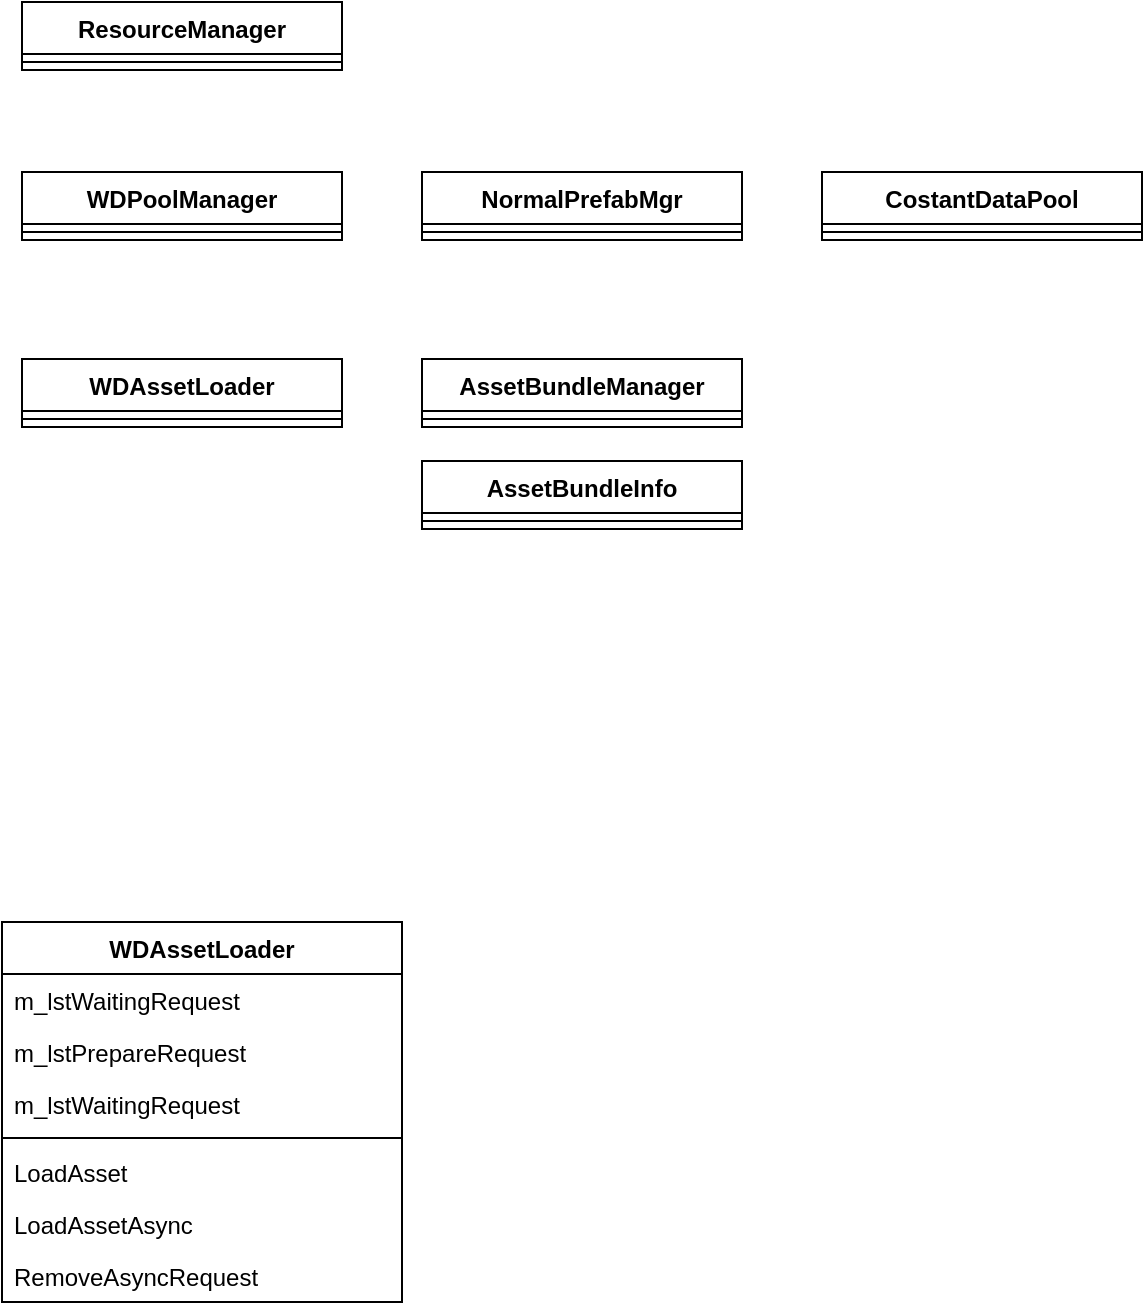 <mxfile version="10.8.0" type="github"><diagram name="Page-1" id="efa7a0a1-bf9b-a30e-e6df-94a7791c09e9"><mxGraphModel dx="1394" dy="844" grid="1" gridSize="10" guides="1" tooltips="1" connect="1" arrows="1" fold="1" page="1" pageScale="1" pageWidth="826" pageHeight="1169" background="#ffffff" math="0" shadow="0"><root><mxCell id="0"/><mxCell id="1" parent="0"/><mxCell id="Nh2CF1TGZyTKXFZ-EXgu-115" value="WDAssetLoader" style="swimlane;fontStyle=1;align=center;verticalAlign=top;childLayout=stackLayout;horizontal=1;startSize=26;horizontalStack=0;resizeParent=1;resizeParentMax=0;resizeLast=0;collapsible=1;marginBottom=0;" vertex="1" parent="1"><mxGeometry x="190" y="555" width="200" height="190" as="geometry"/></mxCell><mxCell id="Nh2CF1TGZyTKXFZ-EXgu-116" value="m_lstWaitingRequest" style="text;strokeColor=none;fillColor=none;align=left;verticalAlign=top;spacingLeft=4;spacingRight=4;overflow=hidden;rotatable=0;points=[[0,0.5],[1,0.5]];portConstraint=eastwest;" vertex="1" parent="Nh2CF1TGZyTKXFZ-EXgu-115"><mxGeometry y="26" width="200" height="26" as="geometry"/></mxCell><mxCell id="Nh2CF1TGZyTKXFZ-EXgu-125" value="m_lstPrepareRequest" style="text;strokeColor=none;fillColor=none;align=left;verticalAlign=top;spacingLeft=4;spacingRight=4;overflow=hidden;rotatable=0;points=[[0,0.5],[1,0.5]];portConstraint=eastwest;" vertex="1" parent="Nh2CF1TGZyTKXFZ-EXgu-115"><mxGeometry y="52" width="200" height="26" as="geometry"/></mxCell><mxCell id="Nh2CF1TGZyTKXFZ-EXgu-129" value="m_lstWaitingRequest" style="text;strokeColor=none;fillColor=none;align=left;verticalAlign=top;spacingLeft=4;spacingRight=4;overflow=hidden;rotatable=0;points=[[0,0.5],[1,0.5]];portConstraint=eastwest;" vertex="1" parent="Nh2CF1TGZyTKXFZ-EXgu-115"><mxGeometry y="78" width="200" height="26" as="geometry"/></mxCell><mxCell id="Nh2CF1TGZyTKXFZ-EXgu-117" value="" style="line;strokeWidth=1;fillColor=none;align=left;verticalAlign=middle;spacingTop=-1;spacingLeft=3;spacingRight=3;rotatable=0;labelPosition=right;points=[];portConstraint=eastwest;" vertex="1" parent="Nh2CF1TGZyTKXFZ-EXgu-115"><mxGeometry y="104" width="200" height="8" as="geometry"/></mxCell><mxCell id="Nh2CF1TGZyTKXFZ-EXgu-118" value="LoadAsset" style="text;strokeColor=none;fillColor=none;align=left;verticalAlign=top;spacingLeft=4;spacingRight=4;overflow=hidden;rotatable=0;points=[[0,0.5],[1,0.5]];portConstraint=eastwest;" vertex="1" parent="Nh2CF1TGZyTKXFZ-EXgu-115"><mxGeometry y="112" width="200" height="26" as="geometry"/></mxCell><mxCell id="Nh2CF1TGZyTKXFZ-EXgu-123" value="LoadAssetAsync" style="text;strokeColor=none;fillColor=none;align=left;verticalAlign=top;spacingLeft=4;spacingRight=4;overflow=hidden;rotatable=0;points=[[0,0.5],[1,0.5]];portConstraint=eastwest;" vertex="1" parent="Nh2CF1TGZyTKXFZ-EXgu-115"><mxGeometry y="138" width="200" height="26" as="geometry"/></mxCell><mxCell id="Nh2CF1TGZyTKXFZ-EXgu-124" value="RemoveAsyncRequest" style="text;strokeColor=none;fillColor=none;align=left;verticalAlign=top;spacingLeft=4;spacingRight=4;overflow=hidden;rotatable=0;points=[[0,0.5],[1,0.5]];portConstraint=eastwest;" vertex="1" parent="Nh2CF1TGZyTKXFZ-EXgu-115"><mxGeometry y="164" width="200" height="26" as="geometry"/></mxCell><mxCell id="Nh2CF1TGZyTKXFZ-EXgu-130" value="WDAssetLoader" style="swimlane;fontStyle=1;align=center;verticalAlign=top;childLayout=stackLayout;horizontal=1;startSize=26;horizontalStack=0;resizeParent=1;resizeParentMax=0;resizeLast=0;collapsible=1;marginBottom=0;" vertex="1" parent="1"><mxGeometry x="200" y="273.5" width="160" height="34" as="geometry"/></mxCell><mxCell id="Nh2CF1TGZyTKXFZ-EXgu-132" value="" style="line;strokeWidth=1;fillColor=none;align=left;verticalAlign=middle;spacingTop=-1;spacingLeft=3;spacingRight=3;rotatable=0;labelPosition=right;points=[];portConstraint=eastwest;" vertex="1" parent="Nh2CF1TGZyTKXFZ-EXgu-130"><mxGeometry y="26" width="160" height="8" as="geometry"/></mxCell><mxCell id="Nh2CF1TGZyTKXFZ-EXgu-135" value="AssetBundleManager" style="swimlane;fontStyle=1;align=center;verticalAlign=top;childLayout=stackLayout;horizontal=1;startSize=26;horizontalStack=0;resizeParent=1;resizeParentMax=0;resizeLast=0;collapsible=1;marginBottom=0;" vertex="1" parent="1"><mxGeometry x="400" y="273.5" width="160" height="34" as="geometry"/></mxCell><mxCell id="Nh2CF1TGZyTKXFZ-EXgu-136" value="" style="line;strokeWidth=1;fillColor=none;align=left;verticalAlign=middle;spacingTop=-1;spacingLeft=3;spacingRight=3;rotatable=0;labelPosition=right;points=[];portConstraint=eastwest;" vertex="1" parent="Nh2CF1TGZyTKXFZ-EXgu-135"><mxGeometry y="26" width="160" height="8" as="geometry"/></mxCell><mxCell id="Nh2CF1TGZyTKXFZ-EXgu-137" value="AssetBundleInfo" style="swimlane;fontStyle=1;align=center;verticalAlign=top;childLayout=stackLayout;horizontal=1;startSize=26;horizontalStack=0;resizeParent=1;resizeParentMax=0;resizeLast=0;collapsible=1;marginBottom=0;" vertex="1" parent="1"><mxGeometry x="400" y="324.5" width="160" height="34" as="geometry"/></mxCell><mxCell id="Nh2CF1TGZyTKXFZ-EXgu-138" value="" style="line;strokeWidth=1;fillColor=none;align=left;verticalAlign=middle;spacingTop=-1;spacingLeft=3;spacingRight=3;rotatable=0;labelPosition=right;points=[];portConstraint=eastwest;" vertex="1" parent="Nh2CF1TGZyTKXFZ-EXgu-137"><mxGeometry y="26" width="160" height="8" as="geometry"/></mxCell><mxCell id="Nh2CF1TGZyTKXFZ-EXgu-145" value="WDPoolManager" style="swimlane;fontStyle=1;align=center;verticalAlign=top;childLayout=stackLayout;horizontal=1;startSize=26;horizontalStack=0;resizeParent=1;resizeParentMax=0;resizeLast=0;collapsible=1;marginBottom=0;" vertex="1" parent="1"><mxGeometry x="200" y="180" width="160" height="34" as="geometry"/></mxCell><mxCell id="Nh2CF1TGZyTKXFZ-EXgu-146" value="" style="line;strokeWidth=1;fillColor=none;align=left;verticalAlign=middle;spacingTop=-1;spacingLeft=3;spacingRight=3;rotatable=0;labelPosition=right;points=[];portConstraint=eastwest;" vertex="1" parent="Nh2CF1TGZyTKXFZ-EXgu-145"><mxGeometry y="26" width="160" height="8" as="geometry"/></mxCell><mxCell id="Nh2CF1TGZyTKXFZ-EXgu-147" value="NormalPrefabMgr" style="swimlane;fontStyle=1;align=center;verticalAlign=top;childLayout=stackLayout;horizontal=1;startSize=26;horizontalStack=0;resizeParent=1;resizeParentMax=0;resizeLast=0;collapsible=1;marginBottom=0;" vertex="1" parent="1"><mxGeometry x="400" y="180" width="160" height="34" as="geometry"/></mxCell><mxCell id="Nh2CF1TGZyTKXFZ-EXgu-148" value="" style="line;strokeWidth=1;fillColor=none;align=left;verticalAlign=middle;spacingTop=-1;spacingLeft=3;spacingRight=3;rotatable=0;labelPosition=right;points=[];portConstraint=eastwest;" vertex="1" parent="Nh2CF1TGZyTKXFZ-EXgu-147"><mxGeometry y="26" width="160" height="8" as="geometry"/></mxCell><mxCell id="Nh2CF1TGZyTKXFZ-EXgu-149" value="CostantDataPool" style="swimlane;fontStyle=1;align=center;verticalAlign=top;childLayout=stackLayout;horizontal=1;startSize=26;horizontalStack=0;resizeParent=1;resizeParentMax=0;resizeLast=0;collapsible=1;marginBottom=0;" vertex="1" parent="1"><mxGeometry x="600" y="180" width="160" height="34" as="geometry"/></mxCell><mxCell id="Nh2CF1TGZyTKXFZ-EXgu-150" value="" style="line;strokeWidth=1;fillColor=none;align=left;verticalAlign=middle;spacingTop=-1;spacingLeft=3;spacingRight=3;rotatable=0;labelPosition=right;points=[];portConstraint=eastwest;" vertex="1" parent="Nh2CF1TGZyTKXFZ-EXgu-149"><mxGeometry y="26" width="160" height="8" as="geometry"/></mxCell><mxCell id="Nh2CF1TGZyTKXFZ-EXgu-155" value="ResourceManager" style="swimlane;fontStyle=1;align=center;verticalAlign=top;childLayout=stackLayout;horizontal=1;startSize=26;horizontalStack=0;resizeParent=1;resizeParentMax=0;resizeLast=0;collapsible=1;marginBottom=0;" vertex="1" parent="1"><mxGeometry x="200" y="95" width="160" height="34" as="geometry"/></mxCell><mxCell id="Nh2CF1TGZyTKXFZ-EXgu-156" value="" style="line;strokeWidth=1;fillColor=none;align=left;verticalAlign=middle;spacingTop=-1;spacingLeft=3;spacingRight=3;rotatable=0;labelPosition=right;points=[];portConstraint=eastwest;" vertex="1" parent="Nh2CF1TGZyTKXFZ-EXgu-155"><mxGeometry y="26" width="160" height="8" as="geometry"/></mxCell></root></mxGraphModel></diagram></mxfile>